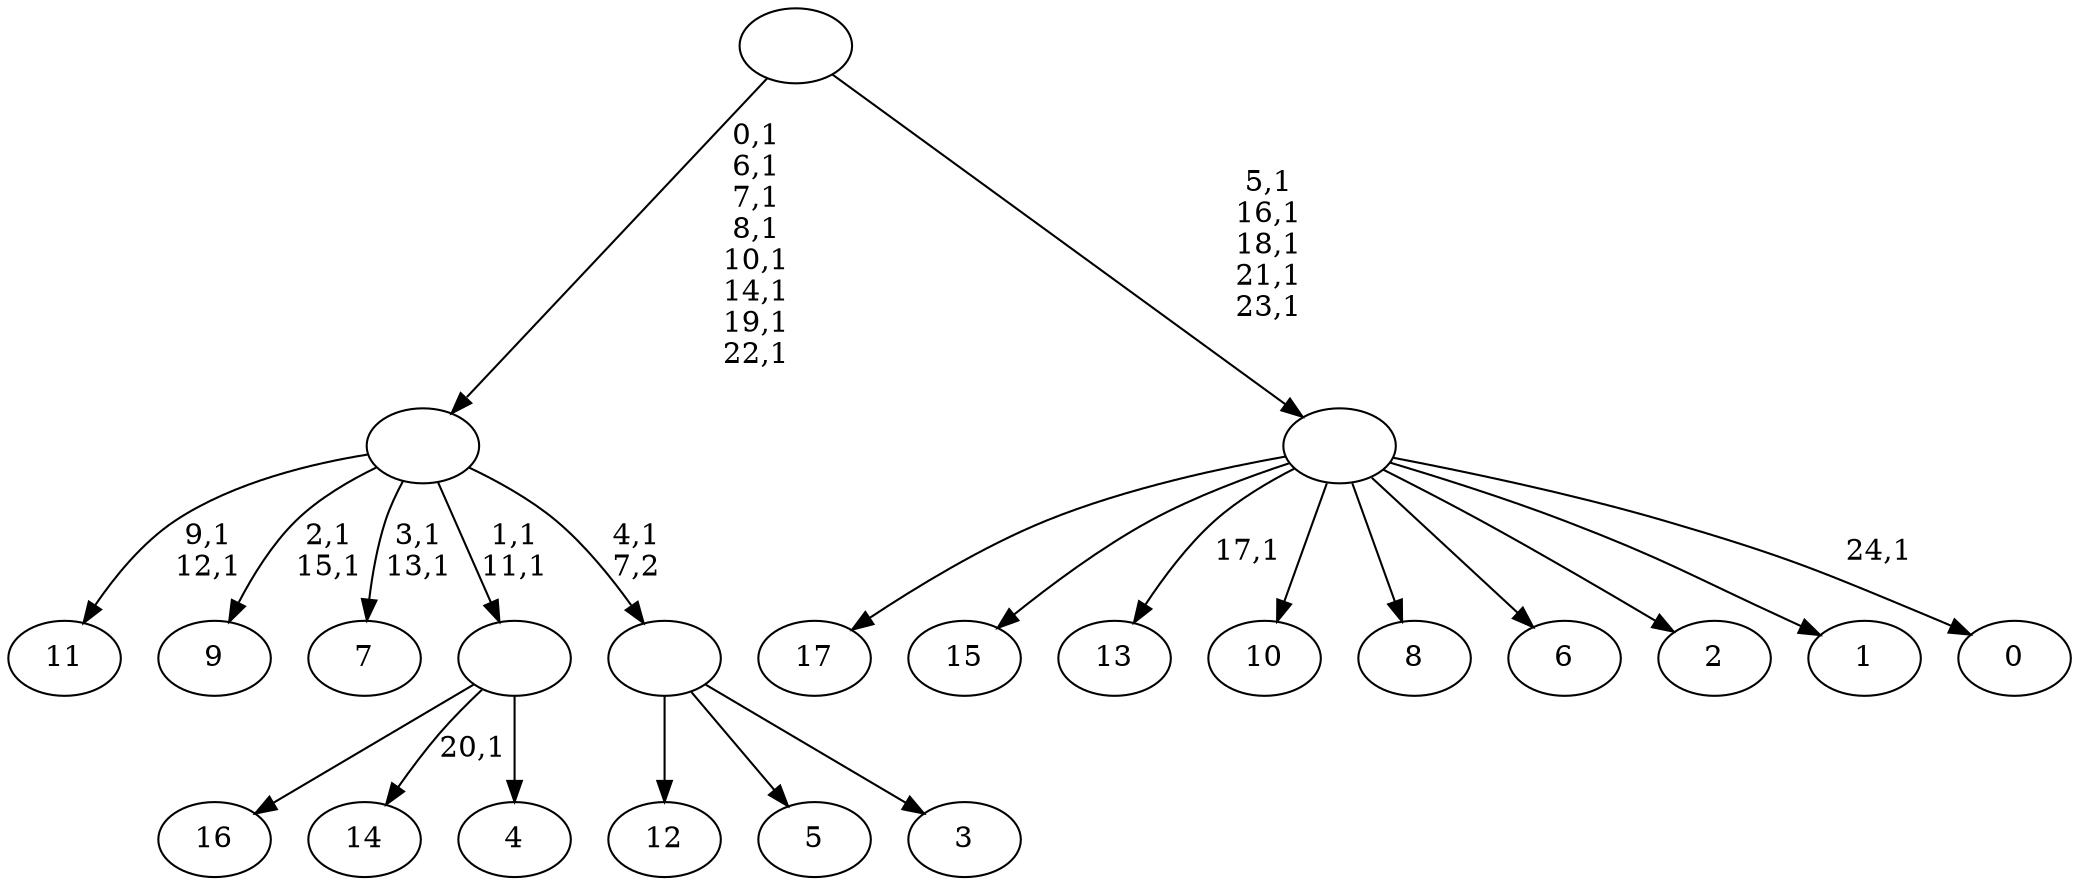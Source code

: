 digraph T {
	43 [label="17"]
	42 [label="16"]
	41 [label="15"]
	40 [label="14"]
	38 [label="13"]
	36 [label="12"]
	35 [label="11"]
	32 [label="10"]
	31 [label="9"]
	28 [label="8"]
	27 [label="7"]
	24 [label="6"]
	23 [label="5"]
	22 [label="4"]
	21 [label=""]
	19 [label="3"]
	18 [label=""]
	17 [label=""]
	9 [label="2"]
	8 [label="1"]
	7 [label="0"]
	5 [label=""]
	0 [label=""]
	21 -> 40 [label="20,1"]
	21 -> 42 [label=""]
	21 -> 22 [label=""]
	18 -> 36 [label=""]
	18 -> 23 [label=""]
	18 -> 19 [label=""]
	17 -> 21 [label="1,1\n11,1"]
	17 -> 27 [label="3,1\n13,1"]
	17 -> 31 [label="2,1\n15,1"]
	17 -> 35 [label="9,1\n12,1"]
	17 -> 18 [label="4,1\n7,2"]
	5 -> 7 [label="24,1"]
	5 -> 38 [label="17,1"]
	5 -> 43 [label=""]
	5 -> 41 [label=""]
	5 -> 32 [label=""]
	5 -> 28 [label=""]
	5 -> 24 [label=""]
	5 -> 9 [label=""]
	5 -> 8 [label=""]
	0 -> 5 [label="5,1\n16,1\n18,1\n21,1\n23,1"]
	0 -> 17 [label="0,1\n6,1\n7,1\n8,1\n10,1\n14,1\n19,1\n22,1"]
}
